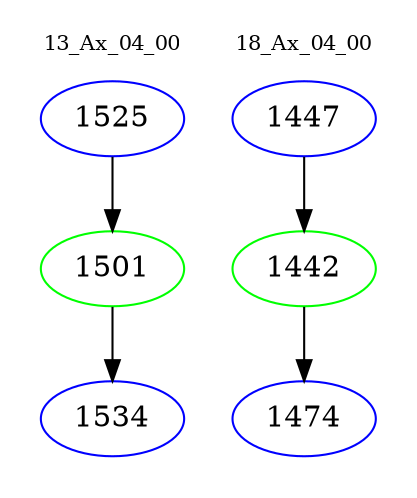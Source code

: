digraph{
subgraph cluster_0 {
color = white
label = "13_Ax_04_00";
fontsize=10;
T0_1525 [label="1525", color="blue"]
T0_1525 -> T0_1501 [color="black"]
T0_1501 [label="1501", color="green"]
T0_1501 -> T0_1534 [color="black"]
T0_1534 [label="1534", color="blue"]
}
subgraph cluster_1 {
color = white
label = "18_Ax_04_00";
fontsize=10;
T1_1447 [label="1447", color="blue"]
T1_1447 -> T1_1442 [color="black"]
T1_1442 [label="1442", color="green"]
T1_1442 -> T1_1474 [color="black"]
T1_1474 [label="1474", color="blue"]
}
}
